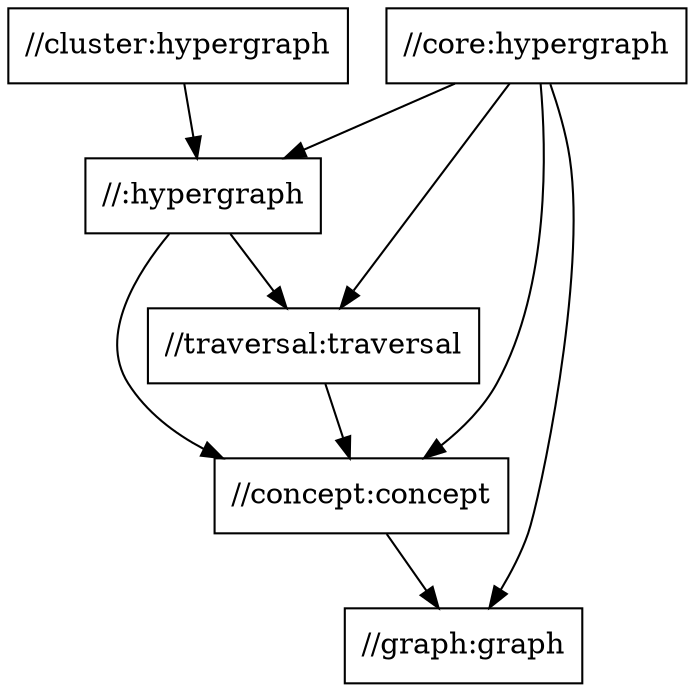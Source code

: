 digraph mygraph {
  node [shape=box];
  "//cluster:hypergraph"
  "//cluster:hypergraph" -> "//:hypergraph"
  "//core:hypergraph"
  "//core:hypergraph" -> "//:hypergraph"
  "//core:hypergraph" -> "//concept:concept"
  "//core:hypergraph" -> "//graph:graph"
  "//core:hypergraph" -> "//traversal:traversal"
  "//:hypergraph"
  "//:hypergraph" -> "//concept:concept"
  "//:hypergraph" -> "//traversal:traversal"
  "//traversal:traversal"
  "//traversal:traversal" -> "//concept:concept"
  "//concept:concept"
  "//concept:concept" -> "//graph:graph"
  "//graph:graph"
}
